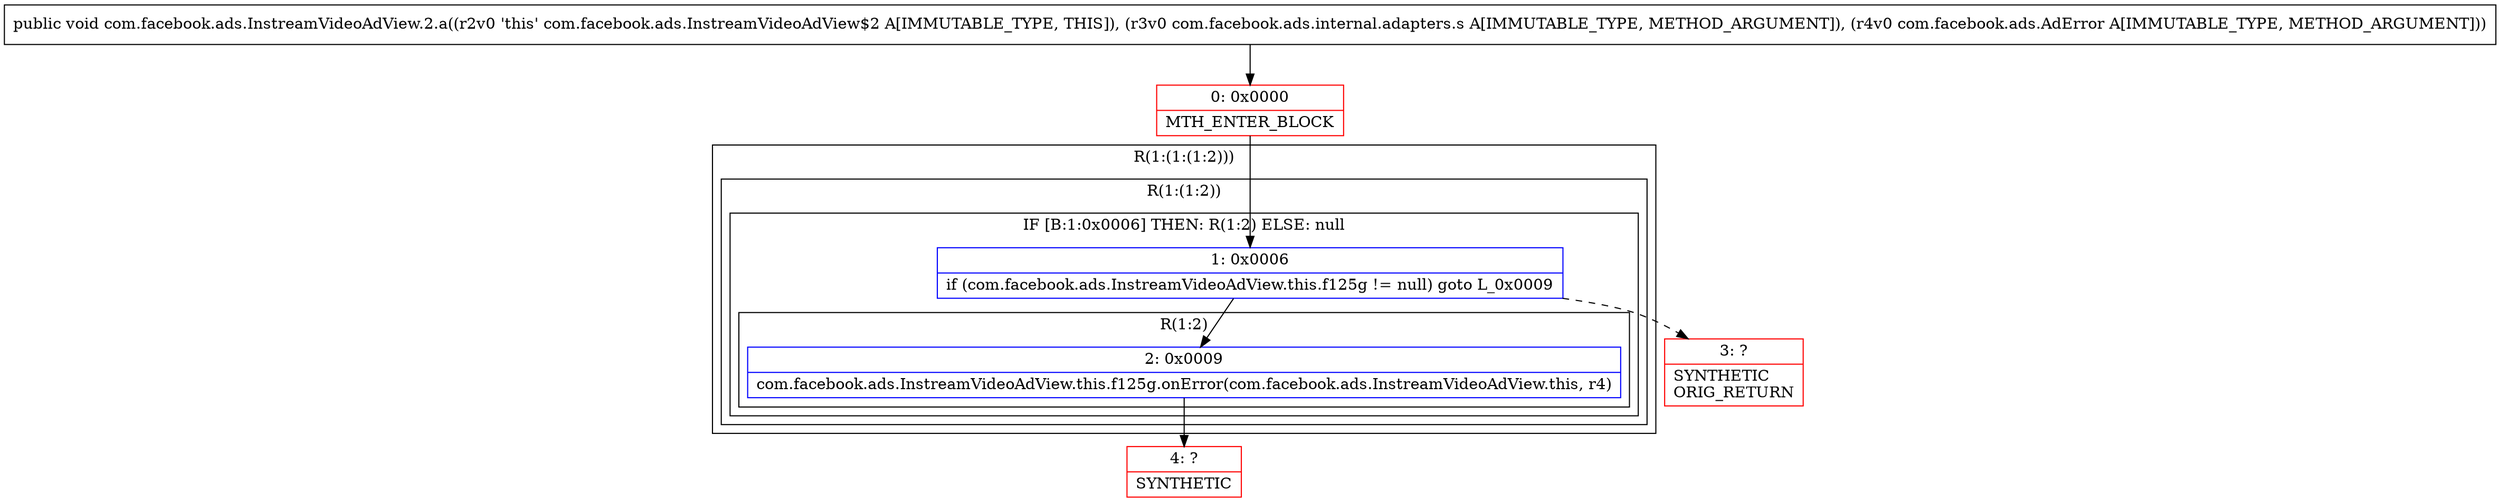 digraph "CFG forcom.facebook.ads.InstreamVideoAdView.2.a(Lcom\/facebook\/ads\/internal\/adapters\/s;Lcom\/facebook\/ads\/AdError;)V" {
subgraph cluster_Region_14537823 {
label = "R(1:(1:(1:2)))";
node [shape=record,color=blue];
subgraph cluster_Region_1691466497 {
label = "R(1:(1:2))";
node [shape=record,color=blue];
subgraph cluster_IfRegion_1871853832 {
label = "IF [B:1:0x0006] THEN: R(1:2) ELSE: null";
node [shape=record,color=blue];
Node_1 [shape=record,label="{1\:\ 0x0006|if (com.facebook.ads.InstreamVideoAdView.this.f125g != null) goto L_0x0009\l}"];
subgraph cluster_Region_1650279937 {
label = "R(1:2)";
node [shape=record,color=blue];
Node_2 [shape=record,label="{2\:\ 0x0009|com.facebook.ads.InstreamVideoAdView.this.f125g.onError(com.facebook.ads.InstreamVideoAdView.this, r4)\l}"];
}
}
}
}
Node_0 [shape=record,color=red,label="{0\:\ 0x0000|MTH_ENTER_BLOCK\l}"];
Node_3 [shape=record,color=red,label="{3\:\ ?|SYNTHETIC\lORIG_RETURN\l}"];
Node_4 [shape=record,color=red,label="{4\:\ ?|SYNTHETIC\l}"];
MethodNode[shape=record,label="{public void com.facebook.ads.InstreamVideoAdView.2.a((r2v0 'this' com.facebook.ads.InstreamVideoAdView$2 A[IMMUTABLE_TYPE, THIS]), (r3v0 com.facebook.ads.internal.adapters.s A[IMMUTABLE_TYPE, METHOD_ARGUMENT]), (r4v0 com.facebook.ads.AdError A[IMMUTABLE_TYPE, METHOD_ARGUMENT])) }"];
MethodNode -> Node_0;
Node_1 -> Node_2;
Node_1 -> Node_3[style=dashed];
Node_2 -> Node_4;
Node_0 -> Node_1;
}


